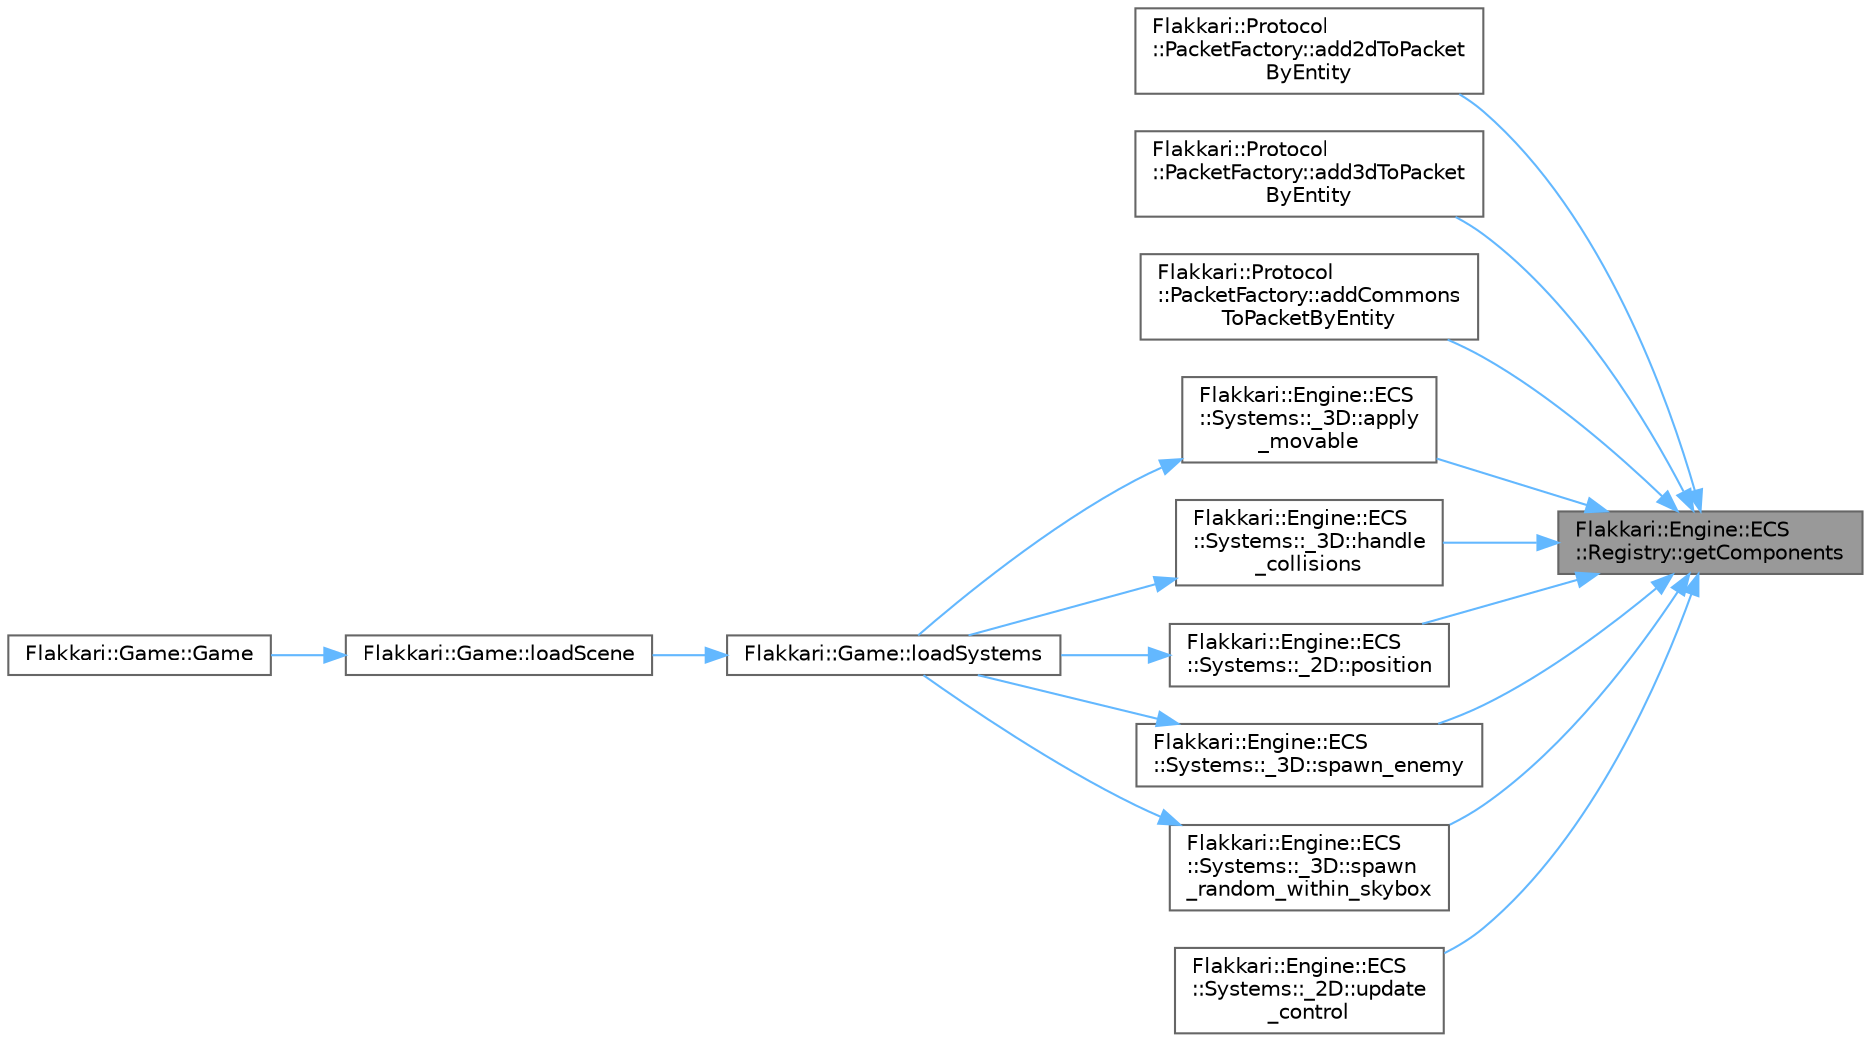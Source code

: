 digraph "Flakkari::Engine::ECS::Registry::getComponents"
{
 // LATEX_PDF_SIZE
  bgcolor="transparent";
  edge [fontname=Helvetica,fontsize=10,labelfontname=Helvetica,labelfontsize=10];
  node [fontname=Helvetica,fontsize=10,shape=box,height=0.2,width=0.4];
  rankdir="RL";
  Node1 [id="Node000001",label="Flakkari::Engine::ECS\l::Registry::getComponents",height=0.2,width=0.4,color="gray40", fillcolor="grey60", style="filled", fontcolor="black",tooltip="Get the Components object from the registry."];
  Node1 -> Node2 [id="edge1_Node000001_Node000002",dir="back",color="steelblue1",style="solid",tooltip=" "];
  Node2 [id="Node000002",label="Flakkari::Protocol\l::PacketFactory::add2dToPacket\lByEntity",height=0.2,width=0.4,color="grey40", fillcolor="white", style="filled",URL="$d7/d06/classFlakkari_1_1Protocol_1_1PacketFactory.html#aa31054ac0397e1a5cc48aa0575a5829b",tooltip="Add all the 2D components of an entity to a packet."];
  Node1 -> Node3 [id="edge2_Node000001_Node000003",dir="back",color="steelblue1",style="solid",tooltip=" "];
  Node3 [id="Node000003",label="Flakkari::Protocol\l::PacketFactory::add3dToPacket\lByEntity",height=0.2,width=0.4,color="grey40", fillcolor="white", style="filled",URL="$d7/d06/classFlakkari_1_1Protocol_1_1PacketFactory.html#af49e112c75b43110b290d62e477b8e50",tooltip="Add all the 3D components of an entity to a packet."];
  Node1 -> Node4 [id="edge3_Node000001_Node000004",dir="back",color="steelblue1",style="solid",tooltip=" "];
  Node4 [id="Node000004",label="Flakkari::Protocol\l::PacketFactory::addCommons\lToPacketByEntity",height=0.2,width=0.4,color="grey40", fillcolor="white", style="filled",URL="$d7/d06/classFlakkari_1_1Protocol_1_1PacketFactory.html#a71d2120c5f43ac18d50b40662f4e6965",tooltip="Add all the commons components of an entity to a packet."];
  Node1 -> Node5 [id="edge4_Node000001_Node000005",dir="back",color="steelblue1",style="solid",tooltip=" "];
  Node5 [id="Node000005",label="Flakkari::Engine::ECS\l::Systems::_3D::apply\l_movable",height=0.2,width=0.4,color="grey40", fillcolor="white", style="filled",URL="$dd/d08/namespaceFlakkari_1_1Engine_1_1ECS_1_1Systems_1_1__3D.html#a9448286ff070a8d4c6a778deec46cff1",tooltip="Updates the position of all entities with a Transform and a Movable component based on their velocity..."];
  Node5 -> Node6 [id="edge5_Node000005_Node000006",dir="back",color="steelblue1",style="solid",tooltip=" "];
  Node6 [id="Node000006",label="Flakkari::Game::loadSystems",height=0.2,width=0.4,color="grey40", fillcolor="white", style="filled",URL="$dd/ddd/classFlakkari_1_1Game.html#a58785188e8d0be4a493f1a03724b427f",tooltip="Add all the systems of the game to the registry."];
  Node6 -> Node7 [id="edge6_Node000006_Node000007",dir="back",color="steelblue1",style="solid",tooltip=" "];
  Node7 [id="Node000007",label="Flakkari::Game::loadScene",height=0.2,width=0.4,color="grey40", fillcolor="white", style="filled",URL="$dd/ddd/classFlakkari_1_1Game.html#a7a922284fb3aadc37fcac64724508db0",tooltip="Load a scene from the game."];
  Node7 -> Node8 [id="edge7_Node000007_Node000008",dir="back",color="steelblue1",style="solid",tooltip=" "];
  Node8 [id="Node000008",label="Flakkari::Game::Game",height=0.2,width=0.4,color="grey40", fillcolor="white", style="filled",URL="$dd/ddd/classFlakkari_1_1Game.html#af903c4e86315c6c0f3e339476c7e155c",tooltip="Construct a new Game object and load the config file of the game."];
  Node1 -> Node9 [id="edge8_Node000001_Node000009",dir="back",color="steelblue1",style="solid",tooltip=" "];
  Node9 [id="Node000009",label="Flakkari::Engine::ECS\l::Systems::_3D::handle\l_collisions",height=0.2,width=0.4,color="grey40", fillcolor="white", style="filled",URL="$dd/d08/namespaceFlakkari_1_1Engine_1_1ECS_1_1Systems_1_1__3D.html#a4d574733d5ff89325e8664dd162a427b",tooltip="Handles collisions between entities."];
  Node9 -> Node6 [id="edge9_Node000009_Node000006",dir="back",color="steelblue1",style="solid",tooltip=" "];
  Node1 -> Node10 [id="edge10_Node000001_Node000010",dir="back",color="steelblue1",style="solid",tooltip=" "];
  Node10 [id="Node000010",label="Flakkari::Engine::ECS\l::Systems::_2D::position",height=0.2,width=0.4,color="grey40", fillcolor="white", style="filled",URL="$d9/d92/namespaceFlakkari_1_1Engine_1_1ECS_1_1Systems_1_1__2D.html#aab7adbed4293a12c180840bde1569d88",tooltip="Updates the position of all entities with a Position and a Movable component based on their velocity."];
  Node10 -> Node6 [id="edge11_Node000010_Node000006",dir="back",color="steelblue1",style="solid",tooltip=" "];
  Node1 -> Node11 [id="edge12_Node000001_Node000011",dir="back",color="steelblue1",style="solid",tooltip=" "];
  Node11 [id="Node000011",label="Flakkari::Engine::ECS\l::Systems::_3D::spawn_enemy",height=0.2,width=0.4,color="grey40", fillcolor="white", style="filled",URL="$dd/d08/namespaceFlakkari_1_1Engine_1_1ECS_1_1Systems_1_1__3D.html#a469bd905b212e65cefca8711b241f320",tooltip="Spawns an enemy entity."];
  Node11 -> Node6 [id="edge13_Node000011_Node000006",dir="back",color="steelblue1",style="solid",tooltip=" "];
  Node1 -> Node12 [id="edge14_Node000001_Node000012",dir="back",color="steelblue1",style="solid",tooltip=" "];
  Node12 [id="Node000012",label="Flakkari::Engine::ECS\l::Systems::_3D::spawn\l_random_within_skybox",height=0.2,width=0.4,color="grey40", fillcolor="white", style="filled",URL="$dd/d08/namespaceFlakkari_1_1Engine_1_1ECS_1_1Systems_1_1__3D.html#ac4beb66936d9eaf1b8b9d26e5b77fb6d",tooltip="Spawns a random entity within a skybox."];
  Node12 -> Node6 [id="edge15_Node000012_Node000006",dir="back",color="steelblue1",style="solid",tooltip=" "];
  Node1 -> Node13 [id="edge16_Node000001_Node000013",dir="back",color="steelblue1",style="solid",tooltip=" "];
  Node13 [id="Node000013",label="Flakkari::Engine::ECS\l::Systems::_2D::update\l_control",height=0.2,width=0.4,color="grey40", fillcolor="white", style="filled",URL="$d9/d92/namespaceFlakkari_1_1Engine_1_1ECS_1_1Systems_1_1__2D.html#a618f477ddb7d9ec7688c7c7d39f34a85",tooltip=" "];
}
